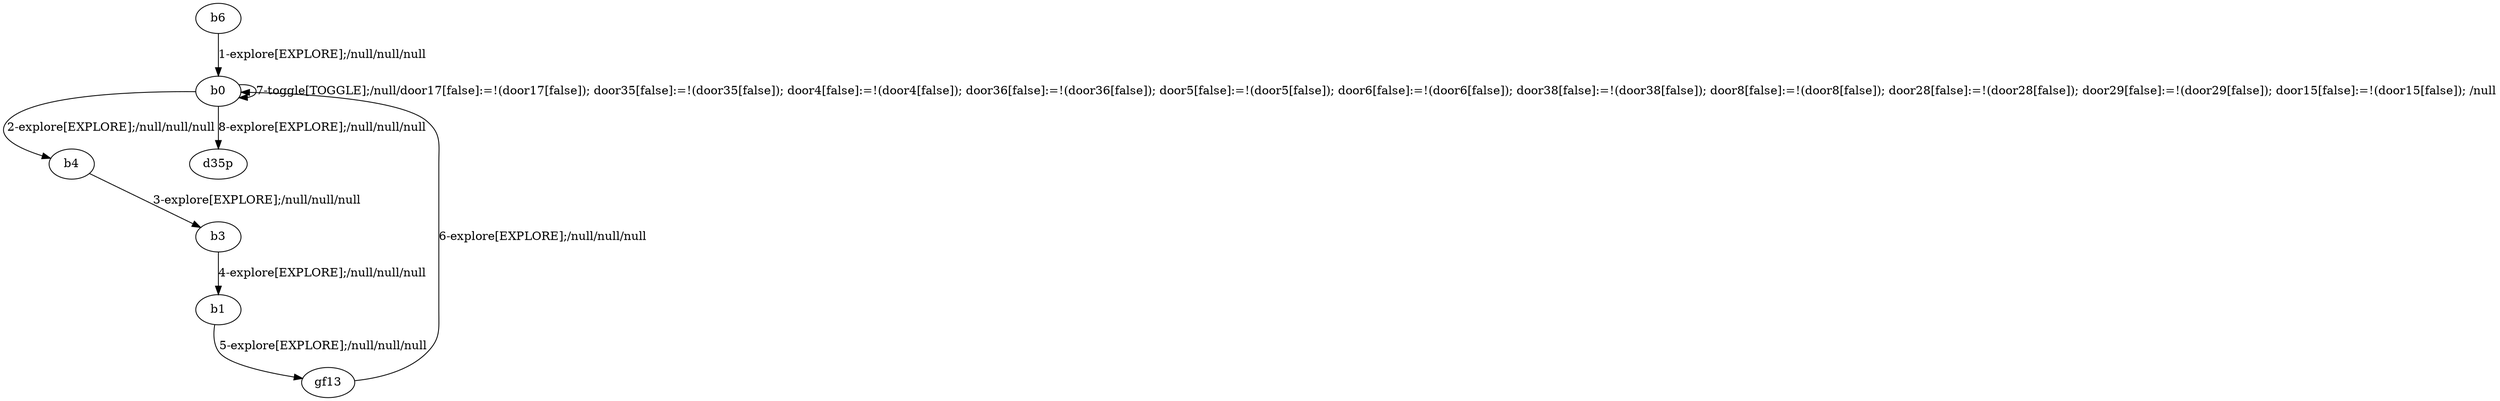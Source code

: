 # Total number of goals covered by this test: 3
# b0 --> b4
# b3 --> b1
# b4 --> b3

digraph g {
"b6" -> "b0" [label = "1-explore[EXPLORE];/null/null/null"];
"b0" -> "b4" [label = "2-explore[EXPLORE];/null/null/null"];
"b4" -> "b3" [label = "3-explore[EXPLORE];/null/null/null"];
"b3" -> "b1" [label = "4-explore[EXPLORE];/null/null/null"];
"b1" -> "gf13" [label = "5-explore[EXPLORE];/null/null/null"];
"gf13" -> "b0" [label = "6-explore[EXPLORE];/null/null/null"];
"b0" -> "b0" [label = "7-toggle[TOGGLE];/null/door17[false]:=!(door17[false]); door35[false]:=!(door35[false]); door4[false]:=!(door4[false]); door36[false]:=!(door36[false]); door5[false]:=!(door5[false]); door6[false]:=!(door6[false]); door38[false]:=!(door38[false]); door8[false]:=!(door8[false]); door28[false]:=!(door28[false]); door29[false]:=!(door29[false]); door15[false]:=!(door15[false]); /null"];
"b0" -> "d35p" [label = "8-explore[EXPLORE];/null/null/null"];
}